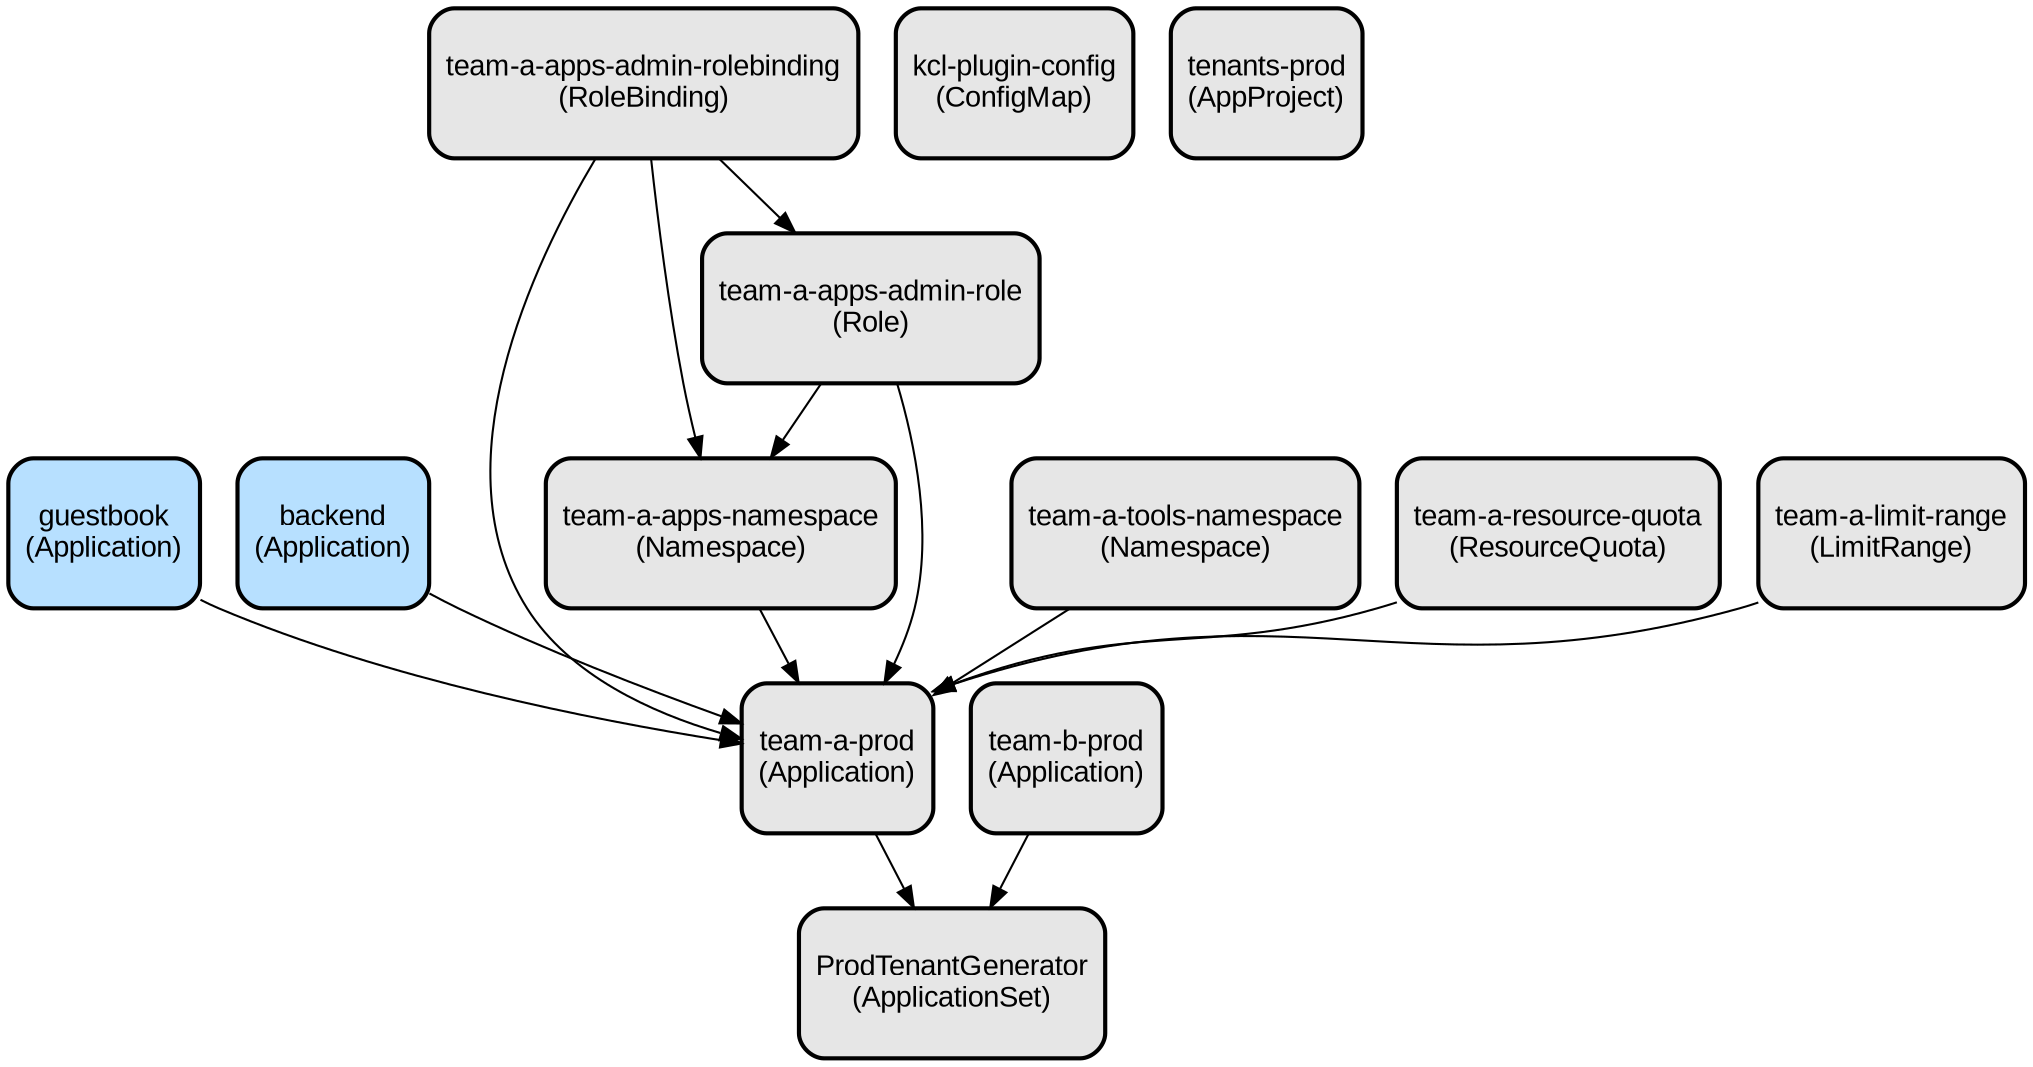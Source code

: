 digraph INFRA {
  node [ color = "black", fillcolor = "#E6E6E6", height =1, style = "filled,bold,rounded", fontname = "Arial" ];
  "ProdTenantGenerator" [ label = "ProdTenantGenerator
(ApplicationSet)", shape =rectangle ];
  "kcl-plugin-config" [ label = "kcl-plugin-config
(ConfigMap)", shape =rectangle ];
  "tenants-prod" [ label = "tenants-prod
(AppProject)", shape =rectangle ];
  "team-a-prod" [ label = "team-a-prod
(Application)", shape =rectangle ];
  "team-b-prod" [ label = "team-b-prod
(Application)", shape =rectangle ];
  "guestbook" [ label = "guestbook
(Application)", shape =rectangle, fillcolor = "#B7E0FF" ];
  "backend" [ label = "backend
(Application)", shape =rectangle, fillcolor = "#B7E0FF" ];
  "team-a-apps-namespace" [ label = "team-a-apps-namespace
(Namespace)", shape =rectangle ];
  "team-a-tools-namespace" [ label = "team-a-tools-namespace
(Namespace)", shape =rectangle ];
  "team-a-resource-quota" [ label = "team-a-resource-quota
(ResourceQuota)", shape =rectangle ];
  "team-a-limit-range" [ label = "team-a-limit-range
(LimitRange)", shape =rectangle ];
  "team-a-apps-admin-role" [ label = "team-a-apps-admin-role
(Role)", shape =rectangle ];
  "team-a-apps-admin-rolebinding" [ label = "team-a-apps-admin-rolebinding
(RoleBinding)", shape =rectangle ];
  "team-a-prod" -> "ProdTenantGenerator";
  "team-b-prod" -> "ProdTenantGenerator";
  "guestbook" -> "team-a-prod";
  "backend" -> "team-a-prod";
  "team-a-apps-namespace" -> "team-a-prod";
  "team-a-tools-namespace" -> "team-a-prod";
  "team-a-resource-quota" -> "team-a-prod";
  "team-a-limit-range" -> "team-a-prod";
  "team-a-apps-admin-role" -> "team-a-prod";
  "team-a-apps-admin-role" -> "team-a-apps-namespace";
  "team-a-apps-admin-rolebinding" -> "team-a-prod";
  "team-a-apps-admin-rolebinding" -> "team-a-apps-namespace";
  "team-a-apps-admin-rolebinding" -> "team-a-apps-admin-role";
}
